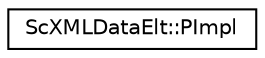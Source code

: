 digraph "Graphical Class Hierarchy"
{
 // LATEX_PDF_SIZE
  edge [fontname="Helvetica",fontsize="10",labelfontname="Helvetica",labelfontsize="10"];
  node [fontname="Helvetica",fontsize="10",shape=record];
  rankdir="LR";
  Node0 [label="ScXMLDataElt::PImpl",height=0.2,width=0.4,color="black", fillcolor="white", style="filled",URL="$classScXMLDataElt_1_1PImpl.html",tooltip=" "];
}
